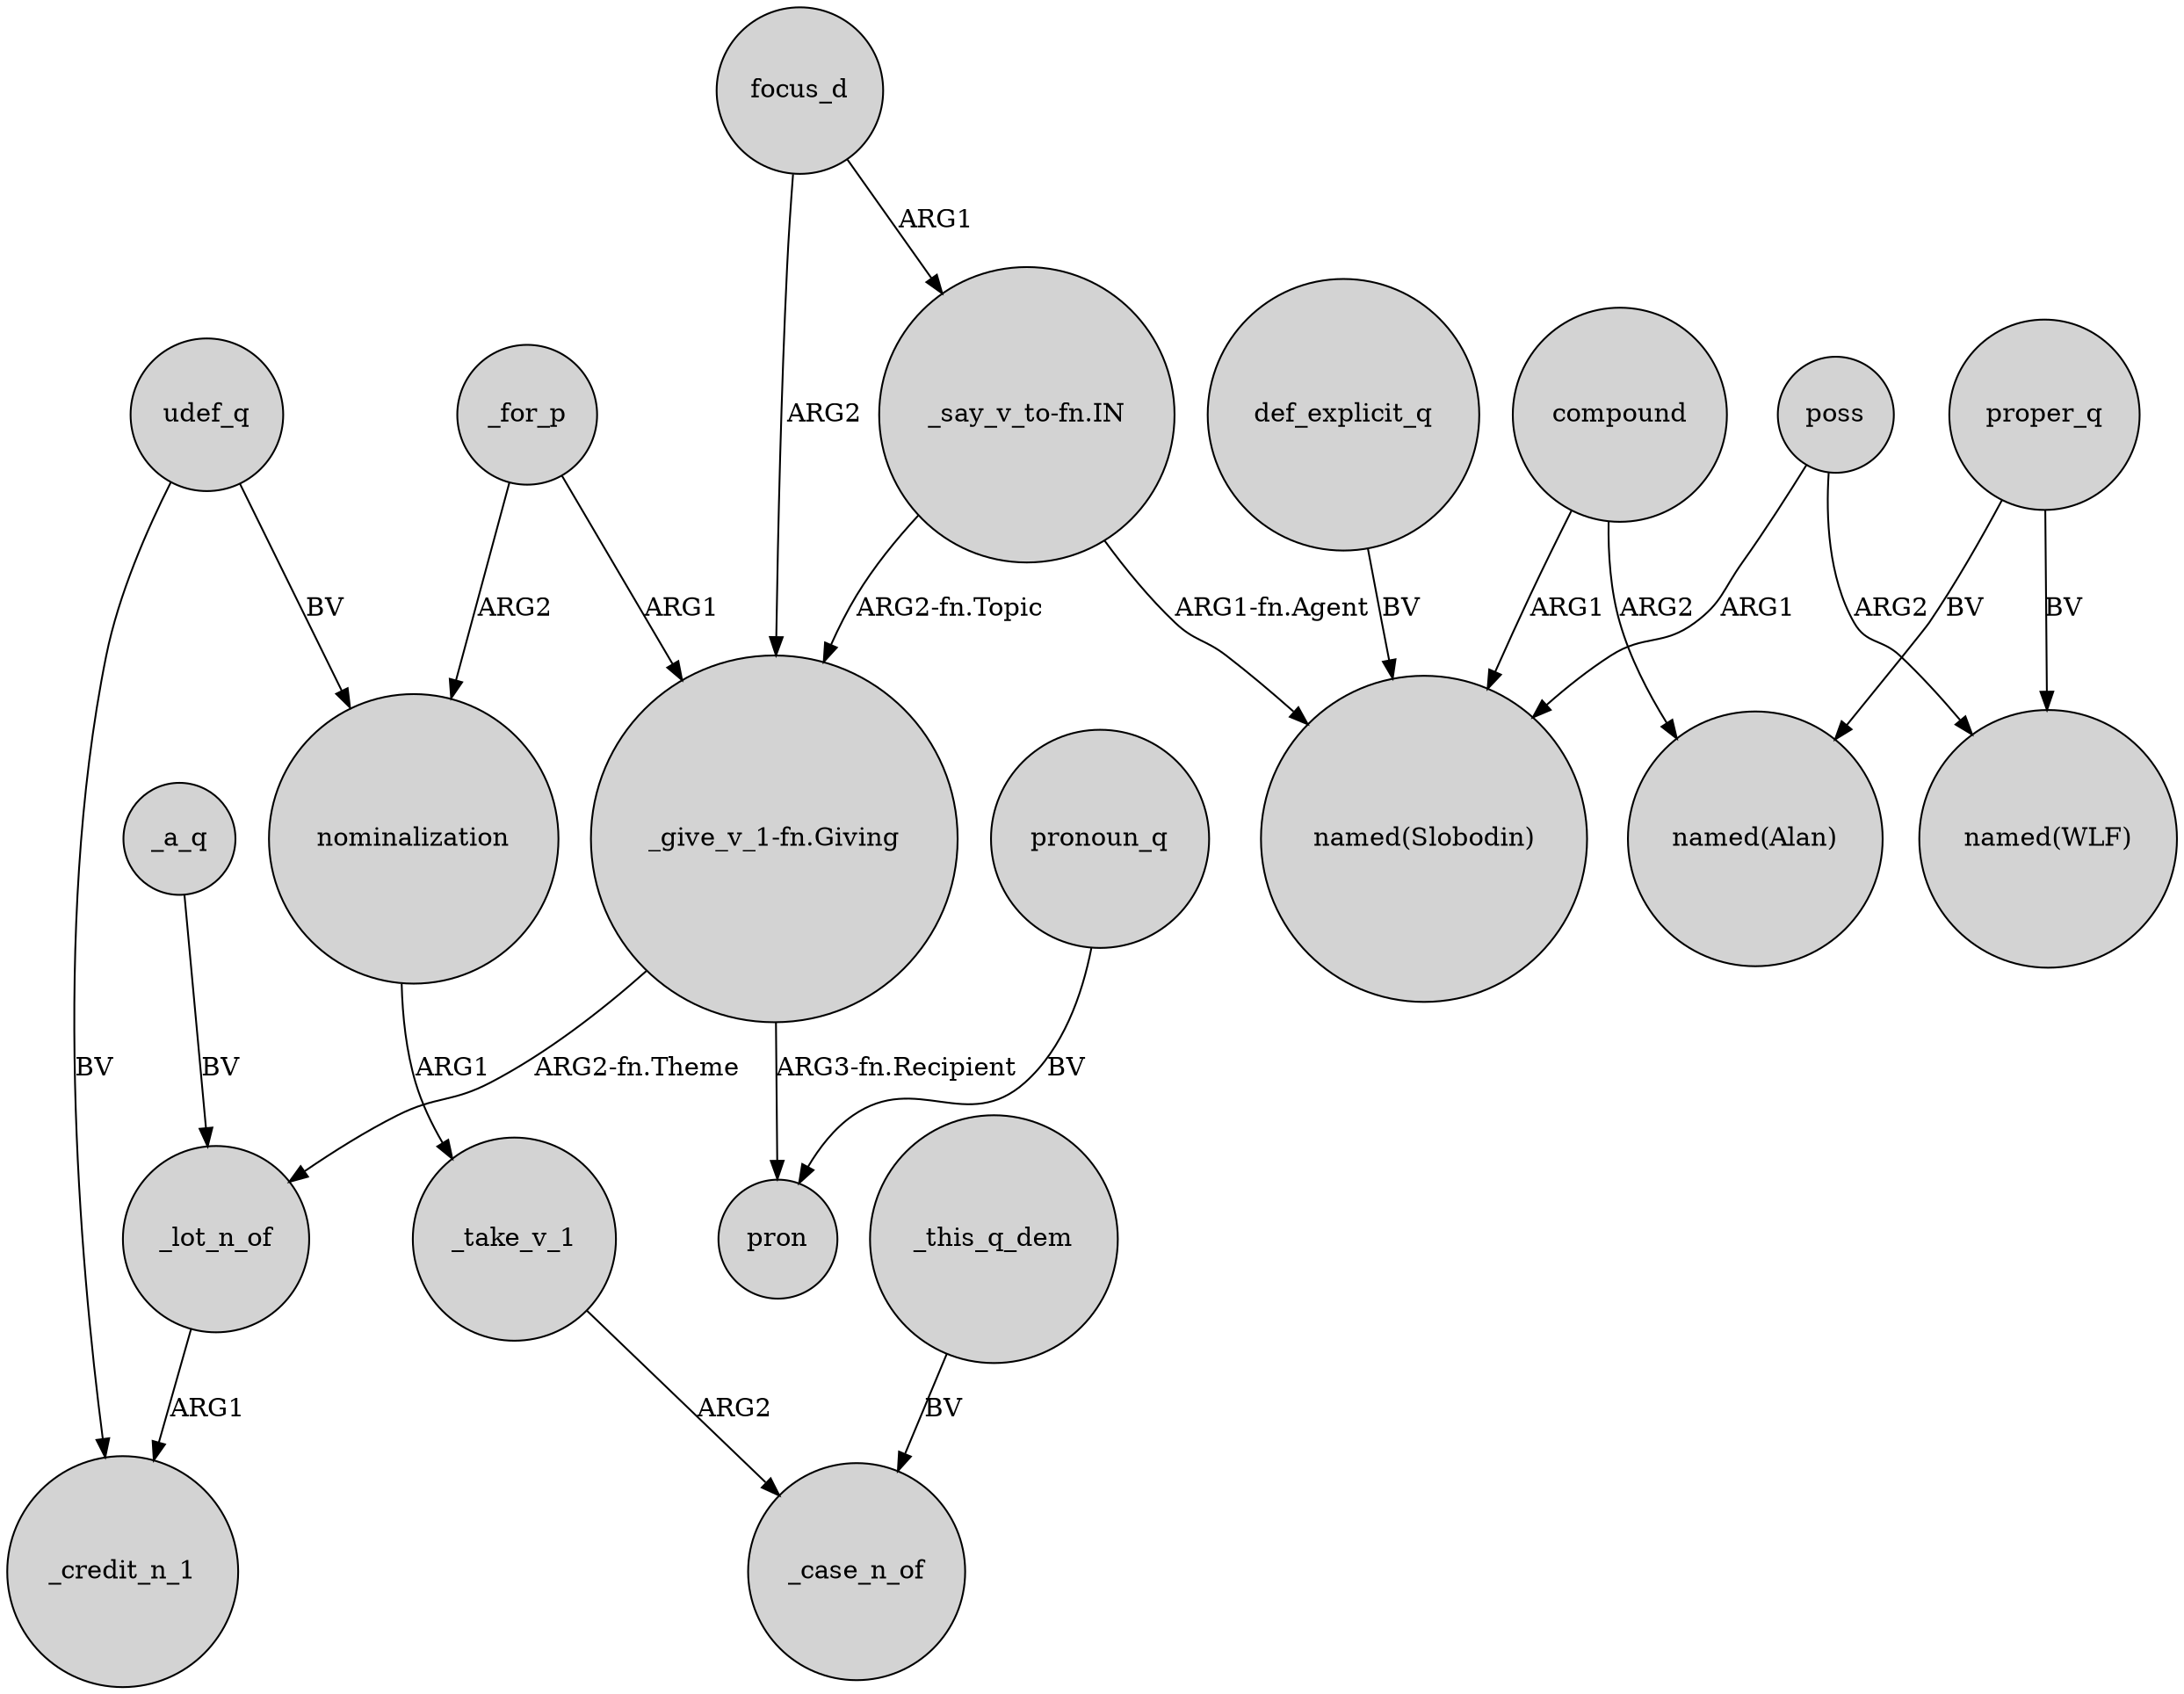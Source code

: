 digraph {
	node [shape=circle style=filled]
	_a_q -> _lot_n_of [label=BV]
	proper_q -> "named(WLF)" [label=BV]
	udef_q -> _credit_n_1 [label=BV]
	"_say_v_to-fn.IN" -> "_give_v_1-fn.Giving" [label="ARG2-fn.Topic"]
	proper_q -> "named(Alan)" [label=BV]
	nominalization -> _take_v_1 [label=ARG1]
	_lot_n_of -> _credit_n_1 [label=ARG1]
	_take_v_1 -> _case_n_of [label=ARG2]
	_for_p -> nominalization [label=ARG2]
	compound -> "named(Slobodin)" [label=ARG1]
	_for_p -> "_give_v_1-fn.Giving" [label=ARG1]
	_this_q_dem -> _case_n_of [label=BV]
	pronoun_q -> pron [label=BV]
	"_say_v_to-fn.IN" -> "named(Slobodin)" [label="ARG1-fn.Agent"]
	poss -> "named(WLF)" [label=ARG2]
	compound -> "named(Alan)" [label=ARG2]
	udef_q -> nominalization [label=BV]
	focus_d -> "_give_v_1-fn.Giving" [label=ARG2]
	poss -> "named(Slobodin)" [label=ARG1]
	def_explicit_q -> "named(Slobodin)" [label=BV]
	"_give_v_1-fn.Giving" -> pron [label="ARG3-fn.Recipient"]
	focus_d -> "_say_v_to-fn.IN" [label=ARG1]
	"_give_v_1-fn.Giving" -> _lot_n_of [label="ARG2-fn.Theme"]
}
